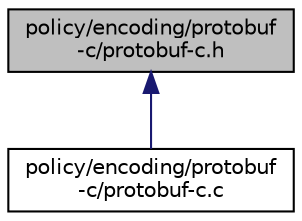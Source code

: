 digraph "policy/encoding/protobuf-c/protobuf-c.h"
{
  edge [fontname="Helvetica",fontsize="10",labelfontname="Helvetica",labelfontsize="10"];
  node [fontname="Helvetica",fontsize="10",shape=record];
  Node1 [label="policy/encoding/protobuf\l-c/protobuf-c.h",height=0.2,width=0.4,color="black", fillcolor="grey75", style="filled", fontcolor="black"];
  Node1 -> Node2 [dir="back",color="midnightblue",fontsize="10",style="solid",fontname="Helvetica"];
  Node2 [label="policy/encoding/protobuf\l-c/protobuf-c.c",height=0.2,width=0.4,color="black", fillcolor="white", style="filled",URL="$protobuf-c_8c.html"];
}
